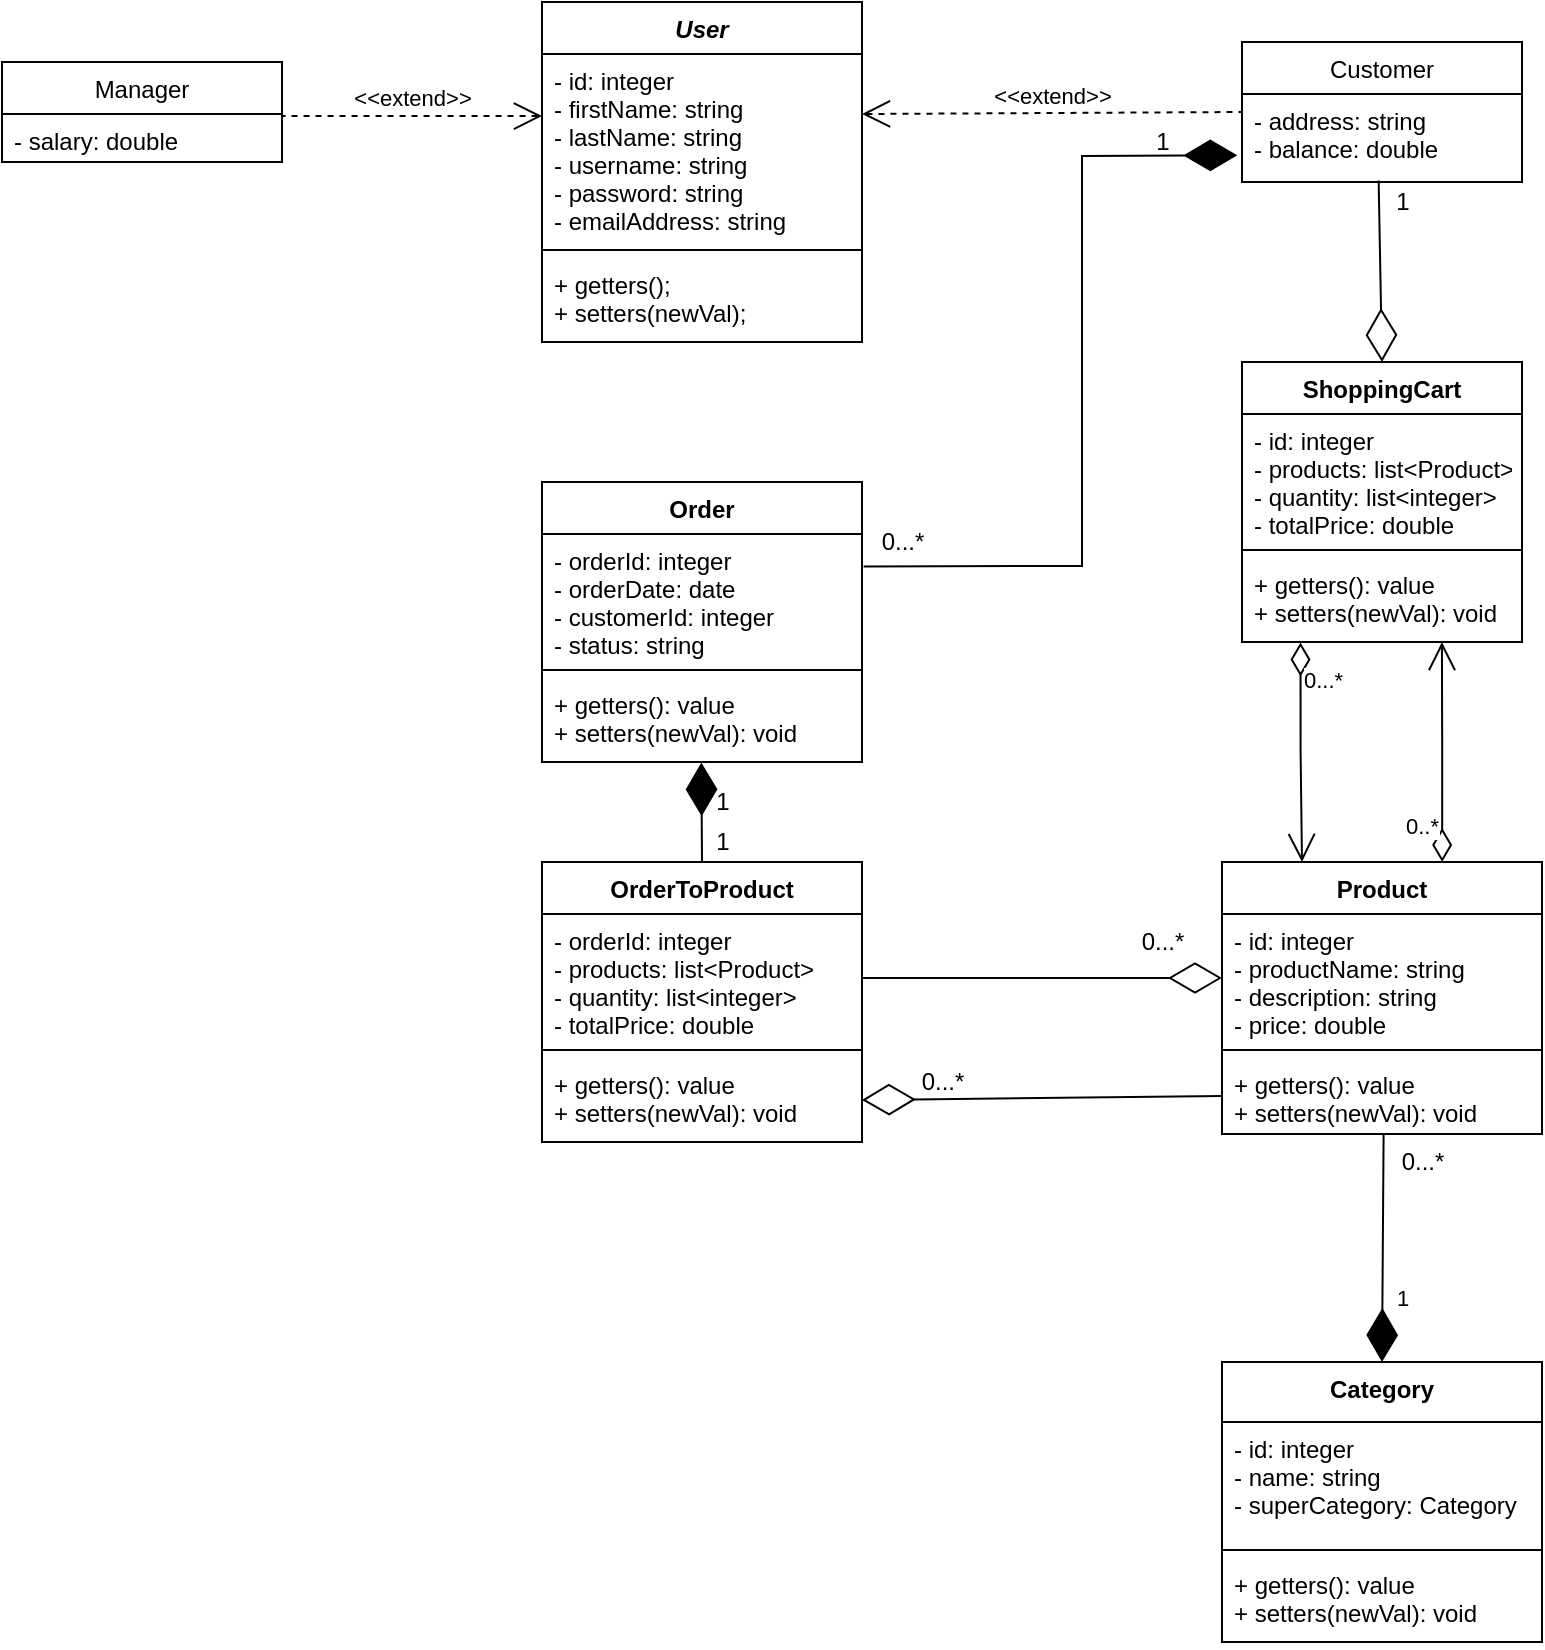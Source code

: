 <mxfile version="16.5.2" type="device" pages="2"><diagram id="RxIbqRrXnOMRCUELk5hU" name="Page-1"><mxGraphModel dx="1422" dy="1854" grid="1" gridSize="10" guides="1" tooltips="1" connect="1" arrows="1" fold="1" page="1" pageScale="1" pageWidth="850" pageHeight="1100" math="0" shadow="0"><root><mxCell id="0"/><mxCell id="1" parent="0"/><mxCell id="wCXxyTMpwfHQWY5NSXxI-426" value="User" style="swimlane;fontStyle=3;align=center;verticalAlign=top;childLayout=stackLayout;horizontal=1;startSize=26;horizontalStack=0;resizeParent=1;resizeParentMax=0;resizeLast=0;collapsible=1;marginBottom=0;" parent="1" vertex="1"><mxGeometry x="310" y="-1090" width="160" height="170" as="geometry"/></mxCell><mxCell id="wCXxyTMpwfHQWY5NSXxI-427" value="- id: integer&#10;- firstName: string&#10;- lastName: string&#10;- username: string&#10;- password: string&#10;- emailAddress: string" style="text;strokeColor=none;fillColor=none;align=left;verticalAlign=top;spacingLeft=4;spacingRight=4;overflow=hidden;rotatable=0;points=[[0,0.5],[1,0.5]];portConstraint=eastwest;" parent="wCXxyTMpwfHQWY5NSXxI-426" vertex="1"><mxGeometry y="26" width="160" height="94" as="geometry"/></mxCell><mxCell id="wCXxyTMpwfHQWY5NSXxI-428" value="" style="line;strokeWidth=1;fillColor=none;align=left;verticalAlign=middle;spacingTop=-1;spacingLeft=3;spacingRight=3;rotatable=0;labelPosition=right;points=[];portConstraint=eastwest;" parent="wCXxyTMpwfHQWY5NSXxI-426" vertex="1"><mxGeometry y="120" width="160" height="8" as="geometry"/></mxCell><mxCell id="wCXxyTMpwfHQWY5NSXxI-429" value="+ getters();&#10;+ setters(newVal);&#10;" style="text;strokeColor=none;fillColor=none;align=left;verticalAlign=top;spacingLeft=4;spacingRight=4;overflow=hidden;rotatable=0;points=[[0,0.5],[1,0.5]];portConstraint=eastwest;" parent="wCXxyTMpwfHQWY5NSXxI-426" vertex="1"><mxGeometry y="128" width="160" height="42" as="geometry"/></mxCell><mxCell id="tWosU71nzEjUyRQl8reD-5" value="Manager" style="swimlane;fontStyle=0;childLayout=stackLayout;horizontal=1;startSize=26;fillColor=none;horizontalStack=0;resizeParent=1;resizeParentMax=0;resizeLast=0;collapsible=1;marginBottom=0;" parent="1" vertex="1"><mxGeometry x="40" y="-1060" width="140" height="50" as="geometry"/></mxCell><mxCell id="tWosU71nzEjUyRQl8reD-6" value="- salary: double" style="text;strokeColor=none;fillColor=none;align=left;verticalAlign=top;spacingLeft=4;spacingRight=4;overflow=hidden;rotatable=0;points=[[0,0.5],[1,0.5]];portConstraint=eastwest;" parent="tWosU71nzEjUyRQl8reD-5" vertex="1"><mxGeometry y="26" width="140" height="24" as="geometry"/></mxCell><mxCell id="tWosU71nzEjUyRQl8reD-9" value="&amp;lt;&amp;lt;extend&amp;gt;&amp;gt;" style="edgeStyle=none;html=1;startArrow=open;endArrow=none;startSize=12;verticalAlign=bottom;dashed=1;labelBackgroundColor=none;rounded=0;entryX=1;entryY=0.042;entryDx=0;entryDy=0;entryPerimeter=0;exitX=0;exitY=0.33;exitDx=0;exitDy=0;exitPerimeter=0;" parent="1" source="wCXxyTMpwfHQWY5NSXxI-427" target="tWosU71nzEjUyRQl8reD-6" edge="1"><mxGeometry width="160" relative="1" as="geometry"><mxPoint x="110" y="-950" as="sourcePoint"/><mxPoint x="270" y="-950" as="targetPoint"/></mxGeometry></mxCell><mxCell id="tWosU71nzEjUyRQl8reD-10" value="Customer" style="swimlane;fontStyle=0;childLayout=stackLayout;horizontal=1;startSize=26;fillColor=none;horizontalStack=0;resizeParent=1;resizeParentMax=0;resizeLast=0;collapsible=1;marginBottom=0;" parent="1" vertex="1"><mxGeometry x="660" y="-1070" width="140" height="70" as="geometry"/></mxCell><mxCell id="tWosU71nzEjUyRQl8reD-11" value="- address: string&#10;- balance: double" style="text;strokeColor=none;fillColor=none;align=left;verticalAlign=top;spacingLeft=4;spacingRight=4;overflow=hidden;rotatable=0;points=[[0,0.5],[1,0.5]];portConstraint=eastwest;" parent="tWosU71nzEjUyRQl8reD-10" vertex="1"><mxGeometry y="26" width="140" height="44" as="geometry"/></mxCell><mxCell id="tWosU71nzEjUyRQl8reD-14" value="&amp;lt;&amp;lt;extend&amp;gt;&amp;gt;" style="edgeStyle=none;html=1;startArrow=open;endArrow=none;startSize=12;verticalAlign=bottom;dashed=1;labelBackgroundColor=none;rounded=0;entryX=0;entryY=0.5;entryDx=0;entryDy=0;" parent="1" target="tWosU71nzEjUyRQl8reD-10" edge="1"><mxGeometry width="160" relative="1" as="geometry"><mxPoint x="470" y="-1034" as="sourcePoint"/><mxPoint x="640" y="-1035.5" as="targetPoint"/></mxGeometry></mxCell><mxCell id="tWosU71nzEjUyRQl8reD-16" value="ShoppingCart" style="swimlane;fontStyle=1;align=center;verticalAlign=top;childLayout=stackLayout;horizontal=1;startSize=26;horizontalStack=0;resizeParent=1;resizeParentMax=0;resizeLast=0;collapsible=1;marginBottom=0;" parent="1" vertex="1"><mxGeometry x="660" y="-910" width="140" height="140" as="geometry"/></mxCell><mxCell id="tWosU71nzEjUyRQl8reD-17" value="- id: integer&#10;- products: list&lt;Product&gt;&#10;- quantity: list&lt;integer&gt;&#10;- totalPrice: double" style="text;strokeColor=none;fillColor=none;align=left;verticalAlign=top;spacingLeft=4;spacingRight=4;overflow=hidden;rotatable=0;points=[[0,0.5],[1,0.5]];portConstraint=eastwest;" parent="tWosU71nzEjUyRQl8reD-16" vertex="1"><mxGeometry y="26" width="140" height="64" as="geometry"/></mxCell><mxCell id="tWosU71nzEjUyRQl8reD-18" value="" style="line;strokeWidth=1;fillColor=none;align=left;verticalAlign=middle;spacingTop=-1;spacingLeft=3;spacingRight=3;rotatable=0;labelPosition=right;points=[];portConstraint=eastwest;" parent="tWosU71nzEjUyRQl8reD-16" vertex="1"><mxGeometry y="90" width="140" height="8" as="geometry"/></mxCell><mxCell id="tWosU71nzEjUyRQl8reD-19" value="+ getters(): value&#10;+ setters(newVal): void" style="text;strokeColor=none;fillColor=none;align=left;verticalAlign=top;spacingLeft=4;spacingRight=4;overflow=hidden;rotatable=0;points=[[0,0.5],[1,0.5]];portConstraint=eastwest;" parent="tWosU71nzEjUyRQl8reD-16" vertex="1"><mxGeometry y="98" width="140" height="42" as="geometry"/></mxCell><mxCell id="YndEffd6XbR2zR8hvAxA-8" value="Product" style="swimlane;fontStyle=1;align=center;verticalAlign=top;childLayout=stackLayout;horizontal=1;startSize=26;horizontalStack=0;resizeParent=1;resizeParentMax=0;resizeLast=0;collapsible=1;marginBottom=0;" parent="1" vertex="1"><mxGeometry x="650" y="-660" width="160" height="136" as="geometry"/></mxCell><mxCell id="YndEffd6XbR2zR8hvAxA-9" value="- id: integer&#10;- productName: string&#10;- description: string&#10;- price: double" style="text;strokeColor=none;fillColor=none;align=left;verticalAlign=top;spacingLeft=4;spacingRight=4;overflow=hidden;rotatable=0;points=[[0,0.5],[1,0.5]];portConstraint=eastwest;" parent="YndEffd6XbR2zR8hvAxA-8" vertex="1"><mxGeometry y="26" width="160" height="64" as="geometry"/></mxCell><mxCell id="YndEffd6XbR2zR8hvAxA-10" value="" style="line;strokeWidth=1;fillColor=none;align=left;verticalAlign=middle;spacingTop=-1;spacingLeft=3;spacingRight=3;rotatable=0;labelPosition=right;points=[];portConstraint=eastwest;" parent="YndEffd6XbR2zR8hvAxA-8" vertex="1"><mxGeometry y="90" width="160" height="8" as="geometry"/></mxCell><mxCell id="YndEffd6XbR2zR8hvAxA-11" value="+ getters(): value&#10;+ setters(newVal): void" style="text;strokeColor=none;fillColor=none;align=left;verticalAlign=top;spacingLeft=4;spacingRight=4;overflow=hidden;rotatable=0;points=[[0,0.5],[1,0.5]];portConstraint=eastwest;" parent="YndEffd6XbR2zR8hvAxA-8" vertex="1"><mxGeometry y="98" width="160" height="38" as="geometry"/></mxCell><mxCell id="YndEffd6XbR2zR8hvAxA-13" value="0...*" style="endArrow=open;html=1;endSize=12;startArrow=diamondThin;startSize=14;startFill=0;edgeStyle=orthogonalEdgeStyle;align=left;verticalAlign=bottom;rounded=0;entryX=0.25;entryY=0;entryDx=0;entryDy=0;exitX=0.209;exitY=1.006;exitDx=0;exitDy=0;exitPerimeter=0;" parent="1" source="tWosU71nzEjUyRQl8reD-19" target="YndEffd6XbR2zR8hvAxA-8" edge="1"><mxGeometry x="-0.5" relative="1" as="geometry"><mxPoint x="690" y="-760" as="sourcePoint"/><mxPoint x="740" y="-720" as="targetPoint"/><mxPoint as="offset"/></mxGeometry></mxCell><mxCell id="YndEffd6XbR2zR8hvAxA-14" value="0..*" style="endArrow=open;html=1;endSize=12;startArrow=diamondThin;startSize=14;startFill=0;edgeStyle=orthogonalEdgeStyle;align=left;verticalAlign=bottom;rounded=0;exitX=0.688;exitY=0;exitDx=0;exitDy=0;exitPerimeter=0;entryX=0.714;entryY=1;entryDx=0;entryDy=0;entryPerimeter=0;" parent="1" source="YndEffd6XbR2zR8hvAxA-8" target="tWosU71nzEjUyRQl8reD-19" edge="1"><mxGeometry x="-0.834" y="20" relative="1" as="geometry"><mxPoint x="680" y="-700" as="sourcePoint"/><mxPoint x="760" y="-760" as="targetPoint"/><mxPoint as="offset"/></mxGeometry></mxCell><mxCell id="YndEffd6XbR2zR8hvAxA-38" value="Category" style="swimlane;fontStyle=1;align=center;verticalAlign=top;childLayout=stackLayout;horizontal=1;startSize=30;horizontalStack=0;resizeParent=1;resizeParentMax=0;resizeLast=0;collapsible=1;marginBottom=0;" parent="1" vertex="1"><mxGeometry x="650" y="-410" width="160" height="140" as="geometry"/></mxCell><mxCell id="YndEffd6XbR2zR8hvAxA-39" value="- id: integer&#10;- name: string&#10;- superCategory: Category" style="text;strokeColor=none;fillColor=none;align=left;verticalAlign=top;spacingLeft=4;spacingRight=4;overflow=hidden;rotatable=0;points=[[0,0.5],[1,0.5]];portConstraint=eastwest;" parent="YndEffd6XbR2zR8hvAxA-38" vertex="1"><mxGeometry y="30" width="160" height="60" as="geometry"/></mxCell><mxCell id="YndEffd6XbR2zR8hvAxA-40" value="" style="line;strokeWidth=1;fillColor=none;align=left;verticalAlign=middle;spacingTop=-1;spacingLeft=3;spacingRight=3;rotatable=0;labelPosition=right;points=[];portConstraint=eastwest;" parent="YndEffd6XbR2zR8hvAxA-38" vertex="1"><mxGeometry y="90" width="160" height="8" as="geometry"/></mxCell><mxCell id="YndEffd6XbR2zR8hvAxA-41" value="+ getters(): value&#10;+ setters(newVal): void" style="text;strokeColor=none;fillColor=none;align=left;verticalAlign=top;spacingLeft=4;spacingRight=4;overflow=hidden;rotatable=0;points=[[0,0.5],[1,0.5]];portConstraint=eastwest;" parent="YndEffd6XbR2zR8hvAxA-38" vertex="1"><mxGeometry y="98" width="160" height="42" as="geometry"/></mxCell><mxCell id="YndEffd6XbR2zR8hvAxA-42" value="" style="endArrow=diamondThin;endFill=1;endSize=24;html=1;rounded=0;entryX=0.5;entryY=0;entryDx=0;entryDy=0;exitX=0.505;exitY=1.004;exitDx=0;exitDy=0;exitPerimeter=0;" parent="1" source="YndEffd6XbR2zR8hvAxA-11" target="YndEffd6XbR2zR8hvAxA-38" edge="1"><mxGeometry width="160" relative="1" as="geometry"><mxPoint x="720" y="-510" as="sourcePoint"/><mxPoint x="700" y="-440" as="targetPoint"/></mxGeometry></mxCell><mxCell id="YndEffd6XbR2zR8hvAxA-43" value="1" style="edgeLabel;html=1;align=center;verticalAlign=middle;resizable=0;points=[];" parent="YndEffd6XbR2zR8hvAxA-42" vertex="1" connectable="0"><mxGeometry x="0.399" y="3" relative="1" as="geometry"><mxPoint x="7" y="2" as="offset"/></mxGeometry></mxCell><mxCell id="-x9LFcTECucdYh_8kbFG-1" value="Order" style="swimlane;fontStyle=1;align=center;verticalAlign=top;childLayout=stackLayout;horizontal=1;startSize=26;horizontalStack=0;resizeParent=1;resizeParentMax=0;resizeLast=0;collapsible=1;marginBottom=0;" parent="1" vertex="1"><mxGeometry x="310" y="-850" width="160" height="140" as="geometry"/></mxCell><mxCell id="-x9LFcTECucdYh_8kbFG-2" value="- orderId: integer&#10;- orderDate: date&#10;- customerId: integer&#10;- status: string&#10;" style="text;strokeColor=none;fillColor=none;align=left;verticalAlign=top;spacingLeft=4;spacingRight=4;overflow=hidden;rotatable=0;points=[[0,0.5],[1,0.5]];portConstraint=eastwest;" parent="-x9LFcTECucdYh_8kbFG-1" vertex="1"><mxGeometry y="26" width="160" height="64" as="geometry"/></mxCell><mxCell id="-x9LFcTECucdYh_8kbFG-3" value="" style="line;strokeWidth=1;fillColor=none;align=left;verticalAlign=middle;spacingTop=-1;spacingLeft=3;spacingRight=3;rotatable=0;labelPosition=right;points=[];portConstraint=eastwest;" parent="-x9LFcTECucdYh_8kbFG-1" vertex="1"><mxGeometry y="90" width="160" height="8" as="geometry"/></mxCell><mxCell id="-x9LFcTECucdYh_8kbFG-4" value="+ getters(): value&#10;+ setters(newVal): void" style="text;strokeColor=none;fillColor=none;align=left;verticalAlign=top;spacingLeft=4;spacingRight=4;overflow=hidden;rotatable=0;points=[[0,0.5],[1,0.5]];portConstraint=eastwest;" parent="-x9LFcTECucdYh_8kbFG-1" vertex="1"><mxGeometry y="98" width="160" height="42" as="geometry"/></mxCell><mxCell id="-x9LFcTECucdYh_8kbFG-6" value="" style="endArrow=diamondThin;endFill=1;endSize=24;html=1;rounded=0;exitX=1.005;exitY=0.253;exitDx=0;exitDy=0;entryX=-0.017;entryY=0.697;entryDx=0;entryDy=0;entryPerimeter=0;exitPerimeter=0;" parent="1" source="-x9LFcTECucdYh_8kbFG-2" target="tWosU71nzEjUyRQl8reD-11" edge="1"><mxGeometry width="160" relative="1" as="geometry"><mxPoint x="500" y="-1010" as="sourcePoint"/><mxPoint x="660" y="-1010" as="targetPoint"/><Array as="points"><mxPoint x="580" y="-808"/><mxPoint x="580" y="-1013"/></Array></mxGeometry></mxCell><mxCell id="-x9LFcTECucdYh_8kbFG-7" value="1" style="text;html=1;align=center;verticalAlign=middle;resizable=0;points=[];autosize=1;strokeColor=none;fillColor=none;rotation=0;" parent="1" vertex="1"><mxGeometry x="610" y="-1030" width="20" height="20" as="geometry"/></mxCell><mxCell id="-x9LFcTECucdYh_8kbFG-8" value="0...*" style="text;html=1;align=center;verticalAlign=middle;resizable=0;points=[];autosize=1;strokeColor=none;fillColor=none;rotation=0;" parent="1" vertex="1"><mxGeometry x="470" y="-830" width="40" height="20" as="geometry"/></mxCell><mxCell id="-x9LFcTECucdYh_8kbFG-11" value="OrderToProduct" style="swimlane;fontStyle=1;align=center;verticalAlign=top;childLayout=stackLayout;horizontal=1;startSize=26;horizontalStack=0;resizeParent=1;resizeParentMax=0;resizeLast=0;collapsible=1;marginBottom=0;" parent="1" vertex="1"><mxGeometry x="310" y="-660" width="160" height="140" as="geometry"/></mxCell><mxCell id="-x9LFcTECucdYh_8kbFG-12" value="- orderId: integer&#10;- products: list&lt;Product&gt;&#10;- quantity: list&lt;integer&gt;&#10;- totalPrice: double" style="text;strokeColor=none;fillColor=none;align=left;verticalAlign=top;spacingLeft=4;spacingRight=4;overflow=hidden;rotatable=0;points=[[0,0.5],[1,0.5]];portConstraint=eastwest;" parent="-x9LFcTECucdYh_8kbFG-11" vertex="1"><mxGeometry y="26" width="160" height="64" as="geometry"/></mxCell><mxCell id="-x9LFcTECucdYh_8kbFG-13" value="" style="line;strokeWidth=1;fillColor=none;align=left;verticalAlign=middle;spacingTop=-1;spacingLeft=3;spacingRight=3;rotatable=0;labelPosition=right;points=[];portConstraint=eastwest;" parent="-x9LFcTECucdYh_8kbFG-11" vertex="1"><mxGeometry y="90" width="160" height="8" as="geometry"/></mxCell><mxCell id="-x9LFcTECucdYh_8kbFG-14" value="+ getters(): value&#10;+ setters(newVal): void" style="text;strokeColor=none;fillColor=none;align=left;verticalAlign=top;spacingLeft=4;spacingRight=4;overflow=hidden;rotatable=0;points=[[0,0.5],[1,0.5]];portConstraint=eastwest;" parent="-x9LFcTECucdYh_8kbFG-11" vertex="1"><mxGeometry y="98" width="160" height="42" as="geometry"/></mxCell><mxCell id="-x9LFcTECucdYh_8kbFG-15" value="" style="endArrow=diamondThin;endFill=1;endSize=24;html=1;rounded=0;entryX=0.498;entryY=1.005;entryDx=0;entryDy=0;entryPerimeter=0;exitX=0.5;exitY=0;exitDx=0;exitDy=0;" parent="1" source="-x9LFcTECucdYh_8kbFG-11" target="-x9LFcTECucdYh_8kbFG-4" edge="1"><mxGeometry width="160" relative="1" as="geometry"><mxPoint x="265" y="-650" as="sourcePoint"/><mxPoint x="425" y="-650" as="targetPoint"/></mxGeometry></mxCell><mxCell id="-x9LFcTECucdYh_8kbFG-16" value="1" style="text;html=1;align=center;verticalAlign=middle;resizable=0;points=[];autosize=1;strokeColor=none;fillColor=none;" parent="1" vertex="1"><mxGeometry x="390" y="-700" width="20" height="20" as="geometry"/></mxCell><mxCell id="-x9LFcTECucdYh_8kbFG-18" value="1" style="text;html=1;align=center;verticalAlign=middle;resizable=0;points=[];autosize=1;strokeColor=none;fillColor=none;" parent="1" vertex="1"><mxGeometry x="390" y="-680" width="20" height="20" as="geometry"/></mxCell><mxCell id="-bxMpsT34sQyQm_joM43-1" value="" style="endArrow=diamondThin;endFill=0;endSize=24;html=1;rounded=0;entryX=0;entryY=0.5;entryDx=0;entryDy=0;exitX=1;exitY=0.5;exitDx=0;exitDy=0;" parent="1" source="-x9LFcTECucdYh_8kbFG-12" target="YndEffd6XbR2zR8hvAxA-9" edge="1"><mxGeometry width="160" relative="1" as="geometry"><mxPoint x="470" y="-610" as="sourcePoint"/><mxPoint x="630" y="-610" as="targetPoint"/></mxGeometry></mxCell><mxCell id="-bxMpsT34sQyQm_joM43-3" value="0...*" style="text;html=1;align=center;verticalAlign=middle;resizable=0;points=[];autosize=1;strokeColor=none;fillColor=none;" parent="1" vertex="1"><mxGeometry x="600" y="-630" width="40" height="20" as="geometry"/></mxCell><mxCell id="-bxMpsT34sQyQm_joM43-4" value="" style="endArrow=diamondThin;endFill=0;endSize=24;html=1;rounded=0;entryX=1;entryY=0.5;entryDx=0;entryDy=0;exitX=0;exitY=0.5;exitDx=0;exitDy=0;" parent="1" source="YndEffd6XbR2zR8hvAxA-11" target="-x9LFcTECucdYh_8kbFG-14" edge="1"><mxGeometry width="160" relative="1" as="geometry"><mxPoint x="540" y="-650" as="sourcePoint"/><mxPoint x="700" y="-650" as="targetPoint"/></mxGeometry></mxCell><mxCell id="-bxMpsT34sQyQm_joM43-5" value="0...*" style="text;html=1;align=center;verticalAlign=middle;resizable=0;points=[];autosize=1;strokeColor=none;fillColor=none;" parent="1" vertex="1"><mxGeometry x="490" y="-560" width="40" height="20" as="geometry"/></mxCell><mxCell id="-bxMpsT34sQyQm_joM43-6" value="" style="endArrow=diamondThin;endFill=0;endSize=24;html=1;rounded=0;exitX=0.488;exitY=0.984;exitDx=0;exitDy=0;exitPerimeter=0;entryX=0.5;entryY=0;entryDx=0;entryDy=0;" parent="1" source="tWosU71nzEjUyRQl8reD-11" target="tWosU71nzEjUyRQl8reD-16" edge="1"><mxGeometry width="160" relative="1" as="geometry"><mxPoint x="720" y="-970" as="sourcePoint"/><mxPoint x="880" y="-970" as="targetPoint"/></mxGeometry></mxCell><mxCell id="-bxMpsT34sQyQm_joM43-7" value="1" style="text;html=1;align=center;verticalAlign=middle;resizable=0;points=[];autosize=1;strokeColor=none;fillColor=none;" parent="1" vertex="1"><mxGeometry x="730" y="-1000" width="20" height="20" as="geometry"/></mxCell><mxCell id="pUUYhr82cd5oIcxHx4d8-1" value="0...*" style="text;html=1;align=center;verticalAlign=middle;resizable=0;points=[];autosize=1;strokeColor=none;fillColor=none;" parent="1" vertex="1"><mxGeometry x="730" y="-520" width="40" height="20" as="geometry"/></mxCell></root></mxGraphModel></diagram><diagram id="0N8tJZAUTCQxYMLRkFpv" name="Page-2"><mxGraphModel dx="572" dy="2909" grid="1" gridSize="10" guides="1" tooltips="1" connect="1" arrows="1" fold="1" page="1" pageScale="1" pageWidth="850" pageHeight="1100" math="0" shadow="0"><root><mxCell id="DEHcJEVkKt7INXZ7WcQe-0"/><mxCell id="DEHcJEVkKt7INXZ7WcQe-1" parent="DEHcJEVkKt7INXZ7WcQe-0"/><mxCell id="eG4V4wkXSCBzBORsWQpW-0" value="CustomerService" style="swimlane;fontStyle=1;align=center;verticalAlign=top;childLayout=stackLayout;horizontal=1;startSize=26;horizontalStack=0;resizeParent=1;resizeParentMax=0;resizeLast=0;collapsible=1;marginBottom=0;" parent="DEHcJEVkKt7INXZ7WcQe-1" vertex="1"><mxGeometry x="1010" y="-850" width="220" height="110" as="geometry"/></mxCell><mxCell id="eG4V4wkXSCBzBORsWQpW-1" value="customerRep: CustomerRepository" style="text;strokeColor=none;fillColor=none;align=left;verticalAlign=top;spacingLeft=4;spacingRight=4;overflow=hidden;rotatable=0;points=[[0,0.5],[1,0.5]];portConstraint=eastwest;" parent="eG4V4wkXSCBzBORsWQpW-0" vertex="1"><mxGeometry y="26" width="220" height="26" as="geometry"/></mxCell><mxCell id="eG4V4wkXSCBzBORsWQpW-2" value="" style="line;strokeWidth=1;fillColor=none;align=left;verticalAlign=middle;spacingTop=-1;spacingLeft=3;spacingRight=3;rotatable=0;labelPosition=right;points=[];portConstraint=eastwest;" parent="eG4V4wkXSCBzBORsWQpW-0" vertex="1"><mxGeometry y="52" width="220" height="8" as="geometry"/></mxCell><mxCell id="eG4V4wkXSCBzBORsWQpW-3" value="+ signUp(User): void&#10;+ findCustomer(userId): User&#10;+ removeCustomer(userId): User" style="text;strokeColor=none;fillColor=none;align=left;verticalAlign=top;spacingLeft=4;spacingRight=4;overflow=hidden;rotatable=0;points=[[0,0.5],[1,0.5]];portConstraint=eastwest;" parent="eG4V4wkXSCBzBORsWQpW-0" vertex="1"><mxGeometry y="60" width="220" height="50" as="geometry"/></mxCell><mxCell id="eG4V4wkXSCBzBORsWQpW-4" value="ShoppingCartService" style="swimlane;fontStyle=1;align=center;verticalAlign=top;childLayout=stackLayout;horizontal=1;startSize=26;horizontalStack=0;resizeParent=1;resizeParentMax=0;resizeLast=0;collapsible=1;marginBottom=0;" parent="DEHcJEVkKt7INXZ7WcQe-1" vertex="1"><mxGeometry x="975" y="-680" width="290" height="140" as="geometry"/></mxCell><mxCell id="eG4V4wkXSCBzBORsWQpW-5" value="shoppingCartRep: ShoppingCartRepository" style="text;strokeColor=none;fillColor=none;align=left;verticalAlign=top;spacingLeft=4;spacingRight=4;overflow=hidden;rotatable=0;points=[[0,0.5],[1,0.5]];portConstraint=eastwest;" parent="eG4V4wkXSCBzBORsWQpW-4" vertex="1"><mxGeometry y="26" width="290" height="24" as="geometry"/></mxCell><mxCell id="eG4V4wkXSCBzBORsWQpW-6" value="" style="line;strokeWidth=1;fillColor=none;align=left;verticalAlign=middle;spacingTop=-1;spacingLeft=3;spacingRight=3;rotatable=0;labelPosition=right;points=[];portConstraint=eastwest;" parent="eG4V4wkXSCBzBORsWQpW-4" vertex="1"><mxGeometry y="50" width="290" height="8" as="geometry"/></mxCell><mxCell id="eG4V4wkXSCBzBORsWQpW-7" value="+ addShoppingCart(ShoppingCart): void&#10;+ addToCart(product,quantity): void&#10;+ removeFromCart(productId): void&#10;+ findShoppingCart(shoppingCartId): ShoppingCart&#10;+ viewProducts(shoppingCartId): void" style="text;strokeColor=none;fillColor=none;align=left;verticalAlign=top;spacingLeft=4;spacingRight=4;overflow=hidden;rotatable=0;points=[[0,0.5],[1,0.5]];portConstraint=eastwest;" parent="eG4V4wkXSCBzBORsWQpW-4" vertex="1"><mxGeometry y="58" width="290" height="82" as="geometry"/></mxCell><mxCell id="eG4V4wkXSCBzBORsWQpW-8" value="ProductService" style="swimlane;fontStyle=1;align=center;verticalAlign=top;childLayout=stackLayout;horizontal=1;startSize=26;horizontalStack=0;resizeParent=1;resizeParentMax=0;resizeLast=0;collapsible=1;marginBottom=0;" parent="DEHcJEVkKt7INXZ7WcQe-1" vertex="1"><mxGeometry x="995" y="-310" width="250" height="130" as="geometry"/></mxCell><mxCell id="eG4V4wkXSCBzBORsWQpW-9" value="productRep: productRepository" style="text;strokeColor=none;fillColor=none;align=left;verticalAlign=top;spacingLeft=4;spacingRight=4;overflow=hidden;rotatable=0;points=[[0,0.5],[1,0.5]];portConstraint=eastwest;" parent="eG4V4wkXSCBzBORsWQpW-8" vertex="1"><mxGeometry y="26" width="250" height="26" as="geometry"/></mxCell><mxCell id="eG4V4wkXSCBzBORsWQpW-10" value="" style="line;strokeWidth=1;fillColor=none;align=left;verticalAlign=middle;spacingTop=-1;spacingLeft=3;spacingRight=3;rotatable=0;labelPosition=right;points=[];portConstraint=eastwest;" parent="eG4V4wkXSCBzBORsWQpW-8" vertex="1"><mxGeometry y="52" width="250" height="8" as="geometry"/></mxCell><mxCell id="eG4V4wkXSCBzBORsWQpW-11" value="+ findProductsByCat(catId): list&lt;Product&gt;&#10;+ addProduct(product): void&#10;+ changeQty(product): void" style="text;strokeColor=none;fillColor=none;align=left;verticalAlign=top;spacingLeft=4;spacingRight=4;overflow=hidden;rotatable=0;points=[[0,0.5],[1,0.5]];portConstraint=eastwest;" parent="eG4V4wkXSCBzBORsWQpW-8" vertex="1"><mxGeometry y="60" width="250" height="70" as="geometry"/></mxCell><mxCell id="eG4V4wkXSCBzBORsWQpW-12" value="ShoppingCartToProductService" style="swimlane;fontStyle=1;align=center;verticalAlign=top;childLayout=stackLayout;horizontal=1;startSize=26;horizontalStack=0;resizeParent=1;resizeParentMax=0;resizeLast=0;collapsible=1;marginBottom=0;" parent="DEHcJEVkKt7INXZ7WcQe-1" vertex="1"><mxGeometry x="971.25" y="-470" width="297.5" height="86" as="geometry"/></mxCell><mxCell id="eG4V4wkXSCBzBORsWQpW-13" value="sctpRep: ShoppingCartToProductRepository" style="text;strokeColor=none;fillColor=none;align=left;verticalAlign=top;spacingLeft=4;spacingRight=4;overflow=hidden;rotatable=0;points=[[0,0.5],[1,0.5]];portConstraint=eastwest;" parent="eG4V4wkXSCBzBORsWQpW-12" vertex="1"><mxGeometry y="26" width="297.5" height="26" as="geometry"/></mxCell><mxCell id="eG4V4wkXSCBzBORsWQpW-14" value="" style="line;strokeWidth=1;fillColor=none;align=left;verticalAlign=middle;spacingTop=-1;spacingLeft=3;spacingRight=3;rotatable=0;labelPosition=right;points=[];portConstraint=eastwest;" parent="eG4V4wkXSCBzBORsWQpW-12" vertex="1"><mxGeometry y="52" width="297.5" height="8" as="geometry"/></mxCell><mxCell id="eG4V4wkXSCBzBORsWQpW-15" value="+ findProductsByCart(int shoppingCart): list&lt;Product&gt;;" style="text;strokeColor=none;fillColor=none;align=left;verticalAlign=top;spacingLeft=4;spacingRight=4;overflow=hidden;rotatable=0;points=[[0,0.5],[1,0.5]];portConstraint=eastwest;" parent="eG4V4wkXSCBzBORsWQpW-12" vertex="1"><mxGeometry y="60" width="297.5" height="26" as="geometry"/></mxCell><mxCell id="eG4V4wkXSCBzBORsWQpW-16" value="0...*" style="endArrow=open;html=1;endSize=12;startArrow=diamondThin;startSize=14;startFill=0;edgeStyle=orthogonalEdgeStyle;align=left;verticalAlign=bottom;rounded=0;entryX=0.503;entryY=1.007;entryDx=0;entryDy=0;entryPerimeter=0;" parent="DEHcJEVkKt7INXZ7WcQe-1" target="eG4V4wkXSCBzBORsWQpW-7" edge="1"><mxGeometry x="-0.712" relative="1" as="geometry"><mxPoint x="1121" y="-470" as="sourcePoint"/><mxPoint x="1285" y="-480" as="targetPoint"/><mxPoint as="offset"/></mxGeometry></mxCell><mxCell id="eG4V4wkXSCBzBORsWQpW-17" value="0...*" style="endArrow=open;html=1;endSize=12;startArrow=diamondThin;startSize=14;startFill=0;edgeStyle=orthogonalEdgeStyle;align=left;verticalAlign=bottom;rounded=0;exitX=0.48;exitY=0.978;exitDx=0;exitDy=0;exitPerimeter=0;entryX=0.48;entryY=0;entryDx=0;entryDy=0;entryPerimeter=0;" parent="DEHcJEVkKt7INXZ7WcQe-1" source="eG4V4wkXSCBzBORsWQpW-15" target="eG4V4wkXSCBzBORsWQpW-8" edge="1"><mxGeometry x="-0.335" y="1" relative="1" as="geometry"><mxPoint x="1115" y="-350" as="sourcePoint"/><mxPoint x="1116" y="-320" as="targetPoint"/><Array as="points"><mxPoint x="1114" y="-347"/><mxPoint x="1116" y="-347"/><mxPoint x="1116" y="-320"/><mxPoint x="1115" y="-320"/></Array><mxPoint as="offset"/></mxGeometry></mxCell><mxCell id="eG4V4wkXSCBzBORsWQpW-24" value="1" style="endArrow=open;html=1;endSize=12;startArrow=diamondThin;startSize=14;startFill=1;edgeStyle=orthogonalEdgeStyle;align=left;verticalAlign=bottom;rounded=0;exitX=0.5;exitY=0;exitDx=0;exitDy=0;entryX=0.5;entryY=1;entryDx=0;entryDy=0;entryPerimeter=0;" parent="DEHcJEVkKt7INXZ7WcQe-1" target="eG4V4wkXSCBzBORsWQpW-11" edge="1"><mxGeometry x="-1" y="-5" relative="1" as="geometry"><mxPoint x="1120" y="-90" as="sourcePoint"/><mxPoint x="1120" y="-170" as="targetPoint"/><mxPoint as="offset"/></mxGeometry></mxCell><mxCell id="eG4V4wkXSCBzBORsWQpW-25" value="1" style="text;html=1;align=center;verticalAlign=middle;resizable=0;points=[];autosize=1;strokeColor=none;fillColor=none;" parent="DEHcJEVkKt7INXZ7WcQe-1" vertex="1"><mxGeometry x="1115" y="-170" width="20" height="20" as="geometry"/></mxCell><mxCell id="eG4V4wkXSCBzBORsWQpW-28" value="CustomerRepository" style="swimlane;fontStyle=0;childLayout=stackLayout;horizontal=1;startSize=26;fillColor=none;horizontalStack=0;resizeParent=1;resizeParentMax=0;resizeLast=0;collapsible=1;marginBottom=0;" parent="DEHcJEVkKt7INXZ7WcQe-1" vertex="1"><mxGeometry x="1455" y="-830" width="180" height="50" as="geometry"/></mxCell><mxCell id="eG4V4wkXSCBzBORsWQpW-29" value="ShoppingCartRepository" style="swimlane;fontStyle=0;childLayout=stackLayout;horizontal=1;startSize=26;fillColor=none;horizontalStack=0;resizeParent=1;resizeParentMax=0;resizeLast=0;collapsible=1;marginBottom=0;" parent="DEHcJEVkKt7INXZ7WcQe-1" vertex="1"><mxGeometry x="1400" y="-627" width="290" height="52" as="geometry"/></mxCell><mxCell id="eG4V4wkXSCBzBORsWQpW-30" value="+ readByCustomer(customerId): ShoppingCart" style="text;strokeColor=none;fillColor=none;align=left;verticalAlign=top;spacingLeft=4;spacingRight=4;overflow=hidden;rotatable=0;points=[[0,0.5],[1,0.5]];portConstraint=eastwest;" parent="eG4V4wkXSCBzBORsWQpW-29" vertex="1"><mxGeometry y="26" width="290" height="26" as="geometry"/></mxCell><mxCell id="eG4V4wkXSCBzBORsWQpW-31" value="ShoppingCartToProductRepository" style="swimlane;fontStyle=0;childLayout=stackLayout;horizontal=1;startSize=26;fillColor=none;horizontalStack=0;resizeParent=1;resizeParentMax=0;resizeLast=0;collapsible=1;marginBottom=0;" parent="DEHcJEVkKt7INXZ7WcQe-1" vertex="1"><mxGeometry x="1400" y="-453" width="290" height="52" as="geometry"/></mxCell><mxCell id="eG4V4wkXSCBzBORsWQpW-32" value="+ readByCustomer(customerId): ShoppingCart" style="text;strokeColor=none;fillColor=none;align=left;verticalAlign=top;spacingLeft=4;spacingRight=4;overflow=hidden;rotatable=0;points=[[0,0.5],[1,0.5]];portConstraint=eastwest;" parent="eG4V4wkXSCBzBORsWQpW-31" vertex="1"><mxGeometry y="26" width="290" height="26" as="geometry"/></mxCell><mxCell id="eG4V4wkXSCBzBORsWQpW-33" value="ProductRepository" style="swimlane;fontStyle=0;childLayout=stackLayout;horizontal=1;startSize=26;fillColor=none;horizontalStack=0;resizeParent=1;resizeParentMax=0;resizeLast=0;collapsible=1;marginBottom=0;" parent="DEHcJEVkKt7INXZ7WcQe-1" vertex="1"><mxGeometry x="1400" y="-270" width="290" height="50" as="geometry"/></mxCell><mxCell id="eG4V4wkXSCBzBORsWQpW-34" value="+ readProductByCategory(catId): list&lt;Product&gt;" style="text;strokeColor=none;fillColor=none;align=left;verticalAlign=top;spacingLeft=4;spacingRight=4;overflow=hidden;rotatable=0;points=[[0,0.5],[1,0.5]];portConstraint=eastwest;" parent="eG4V4wkXSCBzBORsWQpW-33" vertex="1"><mxGeometry y="26" width="290" height="24" as="geometry"/></mxCell><mxCell id="eG4V4wkXSCBzBORsWQpW-37" value="CategoryRepository" style="swimlane;fontStyle=0;childLayout=stackLayout;horizontal=1;startSize=26;fillColor=none;horizontalStack=0;resizeParent=1;resizeParentMax=0;resizeLast=0;collapsible=1;marginBottom=0;" parent="DEHcJEVkKt7INXZ7WcQe-1" vertex="1"><mxGeometry x="1400" y="-110" width="290" height="50" as="geometry"/></mxCell><mxCell id="eG4V4wkXSCBzBORsWQpW-38" value="+ readSuperCategory(int catId): Category" style="text;strokeColor=none;fillColor=none;align=left;verticalAlign=top;spacingLeft=4;spacingRight=4;overflow=hidden;rotatable=0;points=[[0,0.5],[1,0.5]];portConstraint=eastwest;" parent="eG4V4wkXSCBzBORsWQpW-37" vertex="1"><mxGeometry y="26" width="290" height="24" as="geometry"/></mxCell><mxCell id="eG4V4wkXSCBzBORsWQpW-45" value="Repository&lt;T&gt;" style="swimlane;fontStyle=3;align=center;verticalAlign=top;childLayout=stackLayout;horizontal=1;startSize=26;horizontalStack=0;resizeParent=1;resizeParentMax=0;resizeLast=0;collapsible=1;marginBottom=0;" parent="DEHcJEVkKt7INXZ7WcQe-1" vertex="1"><mxGeometry x="1985" y="-600" width="230" height="100" as="geometry"/></mxCell><mxCell id="eG4V4wkXSCBzBORsWQpW-46" value="- connection: Connection" style="text;strokeColor=none;fillColor=none;align=left;verticalAlign=top;spacingLeft=4;spacingRight=4;overflow=hidden;rotatable=0;points=[[0,0.5],[1,0.5]];portConstraint=eastwest;" parent="eG4V4wkXSCBzBORsWQpW-45" vertex="1"><mxGeometry y="26" width="230" height="26" as="geometry"/></mxCell><mxCell id="eG4V4wkXSCBzBORsWQpW-47" value="" style="line;strokeWidth=1;fillColor=none;align=left;verticalAlign=middle;spacingTop=-1;spacingLeft=3;spacingRight=3;rotatable=0;labelPosition=right;points=[];portConstraint=eastwest;" parent="eG4V4wkXSCBzBORsWQpW-45" vertex="1"><mxGeometry y="52" width="230" height="8" as="geometry"/></mxCell><mxCell id="eG4V4wkXSCBzBORsWQpW-48" value="+ mapTo(ResultSet rs): T&#10;+ mapToList(ResultSet rs): list&lt;T&gt;" style="text;strokeColor=none;fillColor=none;align=left;verticalAlign=top;spacingLeft=4;spacingRight=4;overflow=hidden;rotatable=0;points=[[0,0.5],[1,0.5]];portConstraint=eastwest;" parent="eG4V4wkXSCBzBORsWQpW-45" vertex="1"><mxGeometry y="60" width="230" height="40" as="geometry"/></mxCell><mxCell id="eG4V4wkXSCBzBORsWQpW-49" value="&amp;lt;&amp;lt;extend&amp;gt;&amp;gt;" style="html=1;verticalAlign=bottom;labelBackgroundColor=none;endArrow=block;endFill=0;rounded=0;exitX=1;exitY=0.5;exitDx=0;exitDy=0;entryX=0.25;entryY=0;entryDx=0;entryDy=0;" parent="DEHcJEVkKt7INXZ7WcQe-1" source="eG4V4wkXSCBzBORsWQpW-28" target="eG4V4wkXSCBzBORsWQpW-45" edge="1"><mxGeometry width="160" relative="1" as="geometry"><mxPoint x="1635" y="-805.77" as="sourcePoint"/><mxPoint x="1990" y="-570" as="targetPoint"/><Array as="points"><mxPoint x="1830" y="-805"/><mxPoint x="2043" y="-805"/></Array></mxGeometry></mxCell><mxCell id="eG4V4wkXSCBzBORsWQpW-50" value="&amp;lt;&amp;lt;extend&amp;gt;&amp;gt;" style="html=1;verticalAlign=bottom;labelBackgroundColor=none;endArrow=open;endFill=0;dashed=1;rounded=0;exitX=0.998;exitY=0.102;exitDx=0;exitDy=0;exitPerimeter=0;" parent="DEHcJEVkKt7INXZ7WcQe-1" source="eG4V4wkXSCBzBORsWQpW-30" edge="1"><mxGeometry width="160" relative="1" as="geometry"><mxPoint x="1635" y="-500" as="sourcePoint"/><mxPoint x="1980" y="-598" as="targetPoint"/><Array as="points"/></mxGeometry></mxCell><mxCell id="eG4V4wkXSCBzBORsWQpW-51" value="&amp;lt;&amp;lt;extend&amp;gt;&amp;gt;" style="html=1;verticalAlign=bottom;labelBackgroundColor=none;endArrow=open;endFill=0;dashed=1;rounded=0;exitX=0.998;exitY=-0.012;exitDx=0;exitDy=0;exitPerimeter=0;entryX=0.26;entryY=1.071;entryDx=0;entryDy=0;entryPerimeter=0;" parent="DEHcJEVkKt7INXZ7WcQe-1" source="eG4V4wkXSCBzBORsWQpW-32" target="eG4V4wkXSCBzBORsWQpW-48" edge="1"><mxGeometry width="160" relative="1" as="geometry"><mxPoint x="1690" y="-410" as="sourcePoint"/><mxPoint x="1985" y="-530" as="targetPoint"/><Array as="points"><mxPoint x="2045" y="-427"/></Array></mxGeometry></mxCell><mxCell id="eG4V4wkXSCBzBORsWQpW-52" value="&amp;lt;&amp;lt;extend&amp;gt;&amp;gt;" style="html=1;verticalAlign=bottom;labelBackgroundColor=none;endArrow=open;endFill=0;dashed=1;rounded=0;entryX=0.583;entryY=0.986;entryDx=0;entryDy=0;entryPerimeter=0;" parent="DEHcJEVkKt7INXZ7WcQe-1" target="eG4V4wkXSCBzBORsWQpW-48" edge="1"><mxGeometry width="160" relative="1" as="geometry"><mxPoint x="1690" y="-245.43" as="sourcePoint"/><mxPoint x="1990" y="-500" as="targetPoint"/><Array as="points"><mxPoint x="2119" y="-245"/></Array></mxGeometry></mxCell><mxCell id="eG4V4wkXSCBzBORsWQpW-54" value="&amp;lt;&amp;lt;extend&amp;gt;&amp;gt;" style="html=1;verticalAlign=bottom;labelBackgroundColor=none;endArrow=open;endFill=0;dashed=1;rounded=0;exitX=1.003;exitY=0.383;exitDx=0;exitDy=0;exitPerimeter=0;entryX=0.896;entryY=1.014;entryDx=0;entryDy=0;entryPerimeter=0;" parent="DEHcJEVkKt7INXZ7WcQe-1" source="eG4V4wkXSCBzBORsWQpW-37" target="eG4V4wkXSCBzBORsWQpW-48" edge="1"><mxGeometry width="160" relative="1" as="geometry"><mxPoint x="1690" y="130" as="sourcePoint"/><mxPoint x="1850" y="130" as="targetPoint"/><Array as="points"><mxPoint x="2191" y="-91"/></Array></mxGeometry></mxCell><mxCell id="eG4V4wkXSCBzBORsWQpW-55" value="" style="endArrow=block;dashed=1;endFill=0;endSize=12;html=1;rounded=0;entryX=0;entryY=0.5;entryDx=0;entryDy=0;" parent="DEHcJEVkKt7INXZ7WcQe-1" edge="1"><mxGeometry width="160" relative="1" as="geometry"><mxPoint x="2215" y="-550" as="sourcePoint"/><mxPoint x="2385" y="-549.53" as="targetPoint"/></mxGeometry></mxCell><mxCell id="cNsSzGMF8VjmPRpJAGLv-0" value="«interface»&lt;br&gt;&lt;b&gt;BaseRepository&amp;lt;T&amp;gt;&lt;/b&gt;" style="html=1;" parent="DEHcJEVkKt7INXZ7WcQe-1" vertex="1"><mxGeometry x="2385" y="-575" width="130" height="50" as="geometry"/></mxCell><mxCell id="QTpXjSr3P2C9YDEYd966-0" value="CategoryService" style="swimlane;fontStyle=1;align=center;verticalAlign=top;childLayout=stackLayout;horizontal=1;startSize=26;horizontalStack=0;resizeParent=1;resizeParentMax=0;resizeLast=0;collapsible=1;marginBottom=0;" parent="DEHcJEVkKt7INXZ7WcQe-1" vertex="1"><mxGeometry x="970" y="-90" width="300" height="86" as="geometry"/></mxCell><mxCell id="QTpXjSr3P2C9YDEYd966-1" value="categoryRep: CategoryRepository" style="text;strokeColor=none;fillColor=none;align=left;verticalAlign=top;spacingLeft=4;spacingRight=4;overflow=hidden;rotatable=0;points=[[0,0.5],[1,0.5]];portConstraint=eastwest;" parent="QTpXjSr3P2C9YDEYd966-0" vertex="1"><mxGeometry y="26" width="300" height="26" as="geometry"/></mxCell><mxCell id="QTpXjSr3P2C9YDEYd966-2" value="" style="line;strokeWidth=1;fillColor=none;align=left;verticalAlign=middle;spacingTop=-1;spacingLeft=3;spacingRight=3;rotatable=0;labelPosition=right;points=[];portConstraint=eastwest;" parent="QTpXjSr3P2C9YDEYd966-0" vertex="1"><mxGeometry y="52" width="300" height="8" as="geometry"/></mxCell><mxCell id="QTpXjSr3P2C9YDEYd966-3" value="+ findSuperCategory(int catId): Category" style="text;strokeColor=none;fillColor=none;align=left;verticalAlign=top;spacingLeft=4;spacingRight=4;overflow=hidden;rotatable=0;points=[[0,0.5],[1,0.5]];portConstraint=eastwest;" parent="QTpXjSr3P2C9YDEYd966-0" vertex="1"><mxGeometry y="60" width="300" height="26" as="geometry"/></mxCell><mxCell id="QTpXjSr3P2C9YDEYd966-12" value="OrderService" style="swimlane;fontStyle=1;align=center;verticalAlign=top;childLayout=stackLayout;horizontal=1;startSize=26;horizontalStack=0;resizeParent=1;resizeParentMax=0;resizeLast=0;collapsible=1;marginBottom=0;" parent="DEHcJEVkKt7INXZ7WcQe-1" vertex="1"><mxGeometry x="1020" y="-990" width="210" height="90" as="geometry"/></mxCell><mxCell id="QTpXjSr3P2C9YDEYd966-13" value="orderRep: OrderRepository" style="text;strokeColor=none;fillColor=none;align=left;verticalAlign=top;spacingLeft=4;spacingRight=4;overflow=hidden;rotatable=0;points=[[0,0.5],[1,0.5]];portConstraint=eastwest;" parent="QTpXjSr3P2C9YDEYd966-12" vertex="1"><mxGeometry y="26" width="210" height="26" as="geometry"/></mxCell><mxCell id="QTpXjSr3P2C9YDEYd966-14" value="" style="line;strokeWidth=1;fillColor=none;align=left;verticalAlign=middle;spacingTop=-1;spacingLeft=3;spacingRight=3;rotatable=0;labelPosition=right;points=[];portConstraint=eastwest;" parent="QTpXjSr3P2C9YDEYd966-12" vertex="1"><mxGeometry y="52" width="210" height="8" as="geometry"/></mxCell><mxCell id="QTpXjSr3P2C9YDEYd966-15" value="+ findByCustomer(customerId): Order" style="text;strokeColor=none;fillColor=none;align=left;verticalAlign=top;spacingLeft=4;spacingRight=4;overflow=hidden;rotatable=0;points=[[0,0.5],[1,0.5]];portConstraint=eastwest;" parent="QTpXjSr3P2C9YDEYd966-12" vertex="1"><mxGeometry y="60" width="210" height="30" as="geometry"/></mxCell><mxCell id="QTpXjSr3P2C9YDEYd966-20" value="OrderRepository" style="swimlane;fontStyle=0;childLayout=stackLayout;horizontal=1;startSize=26;fillColor=none;horizontalStack=0;resizeParent=1;resizeParentMax=0;resizeLast=0;collapsible=1;marginBottom=0;" parent="DEHcJEVkKt7INXZ7WcQe-1" vertex="1"><mxGeometry x="1437.5" y="-971" width="215" height="52" as="geometry"/></mxCell><mxCell id="QTpXjSr3P2C9YDEYd966-21" value="+ readByCustomer(customerId): Order" style="text;strokeColor=none;fillColor=none;align=left;verticalAlign=top;spacingLeft=4;spacingRight=4;overflow=hidden;rotatable=0;points=[[0,0.5],[1,0.5]];portConstraint=eastwest;" parent="QTpXjSr3P2C9YDEYd966-20" vertex="1"><mxGeometry y="26" width="215" height="26" as="geometry"/></mxCell><mxCell id="QTpXjSr3P2C9YDEYd966-24" value="OrderDetailService" style="swimlane;fontStyle=1;align=center;verticalAlign=top;childLayout=stackLayout;horizontal=1;startSize=26;horizontalStack=0;resizeParent=1;resizeParentMax=0;resizeLast=0;collapsible=1;marginBottom=0;" parent="DEHcJEVkKt7INXZ7WcQe-1" vertex="1"><mxGeometry x="1017.5" y="-1170" width="215" height="90" as="geometry"/></mxCell><mxCell id="QTpXjSr3P2C9YDEYd966-25" value="orderDetailRep: OrderDetailRepository" style="text;strokeColor=none;fillColor=none;align=left;verticalAlign=top;spacingLeft=4;spacingRight=4;overflow=hidden;rotatable=0;points=[[0,0.5],[1,0.5]];portConstraint=eastwest;" parent="QTpXjSr3P2C9YDEYd966-24" vertex="1"><mxGeometry y="26" width="215" height="26" as="geometry"/></mxCell><mxCell id="QTpXjSr3P2C9YDEYd966-26" value="" style="line;strokeWidth=1;fillColor=none;align=left;verticalAlign=middle;spacingTop=-1;spacingLeft=3;spacingRight=3;rotatable=0;labelPosition=right;points=[];portConstraint=eastwest;" parent="QTpXjSr3P2C9YDEYd966-24" vertex="1"><mxGeometry y="52" width="215" height="8" as="geometry"/></mxCell><mxCell id="QTpXjSr3P2C9YDEYd966-27" value="+ findByOrder(orderId): OrderDetail" style="text;strokeColor=none;fillColor=none;align=left;verticalAlign=top;spacingLeft=4;spacingRight=4;overflow=hidden;rotatable=0;points=[[0,0.5],[1,0.5]];portConstraint=eastwest;" parent="QTpXjSr3P2C9YDEYd966-24" vertex="1"><mxGeometry y="60" width="215" height="30" as="geometry"/></mxCell><mxCell id="QTpXjSr3P2C9YDEYd966-30" value="&amp;lt;&amp;lt;extend&amp;gt;&amp;gt;" style="html=1;verticalAlign=bottom;labelBackgroundColor=none;endArrow=open;endFill=0;dashed=1;rounded=0;exitX=1.015;exitY=-0.038;exitDx=0;exitDy=0;exitPerimeter=0;" parent="DEHcJEVkKt7INXZ7WcQe-1" source="QTpXjSr3P2C9YDEYd966-21" edge="1"><mxGeometry width="160" relative="1" as="geometry"><mxPoint x="1975" y="-850" as="sourcePoint"/><mxPoint x="2100" y="-600" as="targetPoint"/><Array as="points"><mxPoint x="2100" y="-946"/></Array></mxGeometry></mxCell><mxCell id="hkuymt9DPc6Vt-drNJae-0" value="OrderToProductRepository" style="swimlane;fontStyle=0;childLayout=stackLayout;horizontal=1;startSize=26;fillColor=none;horizontalStack=0;resizeParent=1;resizeParentMax=0;resizeLast=0;collapsible=1;marginBottom=0;" parent="DEHcJEVkKt7INXZ7WcQe-1" vertex="1"><mxGeometry x="1780" y="-1160" width="250" height="52" as="geometry"/></mxCell><mxCell id="hkuymt9DPc6Vt-drNJae-1" value="+ readByCustomer(customerId) OrderDetail" style="text;strokeColor=none;fillColor=none;align=left;verticalAlign=top;spacingLeft=4;spacingRight=4;overflow=hidden;rotatable=0;points=[[0,0.5],[1,0.5]];portConstraint=eastwest;" parent="hkuymt9DPc6Vt-drNJae-0" vertex="1"><mxGeometry y="26" width="250" height="26" as="geometry"/></mxCell><mxCell id="hkuymt9DPc6Vt-drNJae-9" value="&amp;lt;&amp;lt;extend&amp;gt;&amp;gt;" style="html=1;verticalAlign=bottom;labelBackgroundColor=none;endArrow=open;endFill=0;dashed=1;rounded=0;exitX=1;exitY=0.5;exitDx=0;exitDy=0;entryX=0.911;entryY=-0.011;entryDx=0;entryDy=0;entryPerimeter=0;" parent="DEHcJEVkKt7INXZ7WcQe-1" source="hkuymt9DPc6Vt-drNJae-0" target="eG4V4wkXSCBzBORsWQpW-45" edge="1"><mxGeometry width="160" relative="1" as="geometry"><mxPoint x="2045" y="-1135" as="sourcePoint"/><mxPoint x="2180" y="-1135" as="targetPoint"/><Array as="points"><mxPoint x="2190" y="-1134"/></Array></mxGeometry></mxCell><mxCell id="OOcm4ECscGw8z9vvsOyY-0" value="Service" style="shape=folder;fontStyle=1;tabWidth=80;tabHeight=30;tabPosition=left;html=1;boundedLbl=1;" parent="DEHcJEVkKt7INXZ7WcQe-1" vertex="1"><mxGeometry x="867.5" y="-1340" width="150" height="80" as="geometry"/></mxCell><mxCell id="OOcm4ECscGw8z9vvsOyY-1" value="Repository" style="shape=folder;fontStyle=1;tabWidth=80;tabHeight=30;tabPosition=left;html=1;boundedLbl=1;" parent="DEHcJEVkKt7INXZ7WcQe-1" vertex="1"><mxGeometry x="1400" y="-1340" width="150" height="80" as="geometry"/></mxCell></root></mxGraphModel></diagram></mxfile>
